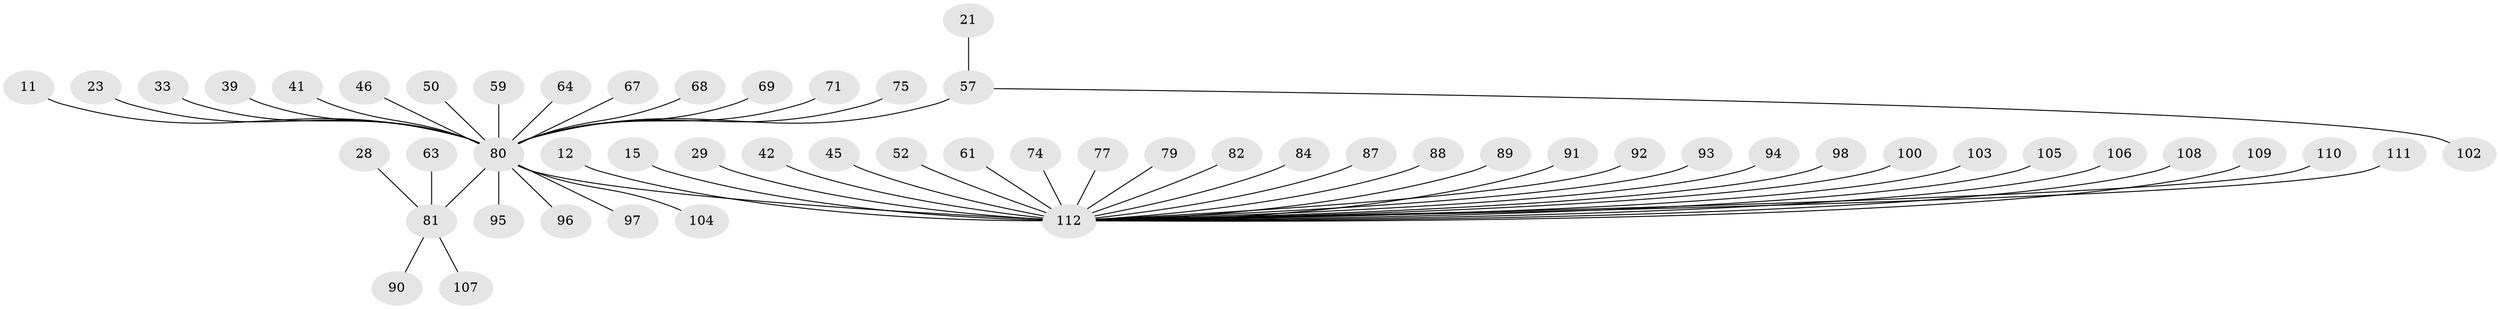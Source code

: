 // original degree distribution, {5: 0.017857142857142856, 17: 0.017857142857142856, 21: 0.008928571428571428, 4: 0.05357142857142857, 3: 0.10714285714285714, 16: 0.008928571428571428, 6: 0.017857142857142856, 1: 0.5803571428571429, 2: 0.1875}
// Generated by graph-tools (version 1.1) at 2025/48/03/09/25 04:48:28]
// undirected, 56 vertices, 55 edges
graph export_dot {
graph [start="1"]
  node [color=gray90,style=filled];
  11;
  12;
  15;
  21;
  23;
  28;
  29;
  33;
  39;
  41;
  42 [super="+30"];
  45;
  46;
  50 [super="+32"];
  52 [super="+47"];
  57 [super="+17"];
  59;
  61;
  63;
  64;
  67;
  68;
  69;
  71;
  74;
  75;
  77;
  79 [super="+44"];
  80 [super="+78+58+3"];
  81 [super="+49+8"];
  82 [super="+70"];
  84;
  87;
  88 [super="+40"];
  89;
  90;
  91;
  92;
  93;
  94;
  95;
  96;
  97;
  98;
  100 [super="+83"];
  102;
  103 [super="+101"];
  104 [super="+76"];
  105;
  106 [super="+14"];
  107;
  108;
  109 [super="+66+99"];
  110;
  111 [super="+54"];
  112 [super="+18+86+16+36+51+55+56+60+62+72+73+85"];
  11 -- 80;
  12 -- 112;
  15 -- 112;
  21 -- 57;
  23 -- 80;
  28 -- 81;
  29 -- 112;
  33 -- 80;
  39 -- 80;
  41 -- 80;
  42 -- 112;
  45 -- 112;
  46 -- 80;
  50 -- 80;
  52 -- 112;
  57 -- 102;
  57 -- 80 [weight=2];
  59 -- 80;
  61 -- 112;
  63 -- 81;
  64 -- 80;
  67 -- 80;
  68 -- 80;
  69 -- 80;
  71 -- 80;
  74 -- 112;
  75 -- 80;
  77 -- 112;
  79 -- 112;
  80 -- 81 [weight=5];
  80 -- 95;
  80 -- 96;
  80 -- 97;
  80 -- 104;
  80 -- 112 [weight=13];
  81 -- 90;
  81 -- 107;
  82 -- 112;
  84 -- 112;
  87 -- 112;
  88 -- 112;
  89 -- 112;
  91 -- 112;
  92 -- 112;
  93 -- 112;
  94 -- 112;
  98 -- 112;
  100 -- 112;
  103 -- 112;
  105 -- 112;
  106 -- 112;
  108 -- 112;
  109 -- 112 [weight=2];
  110 -- 112;
  111 -- 112;
}
